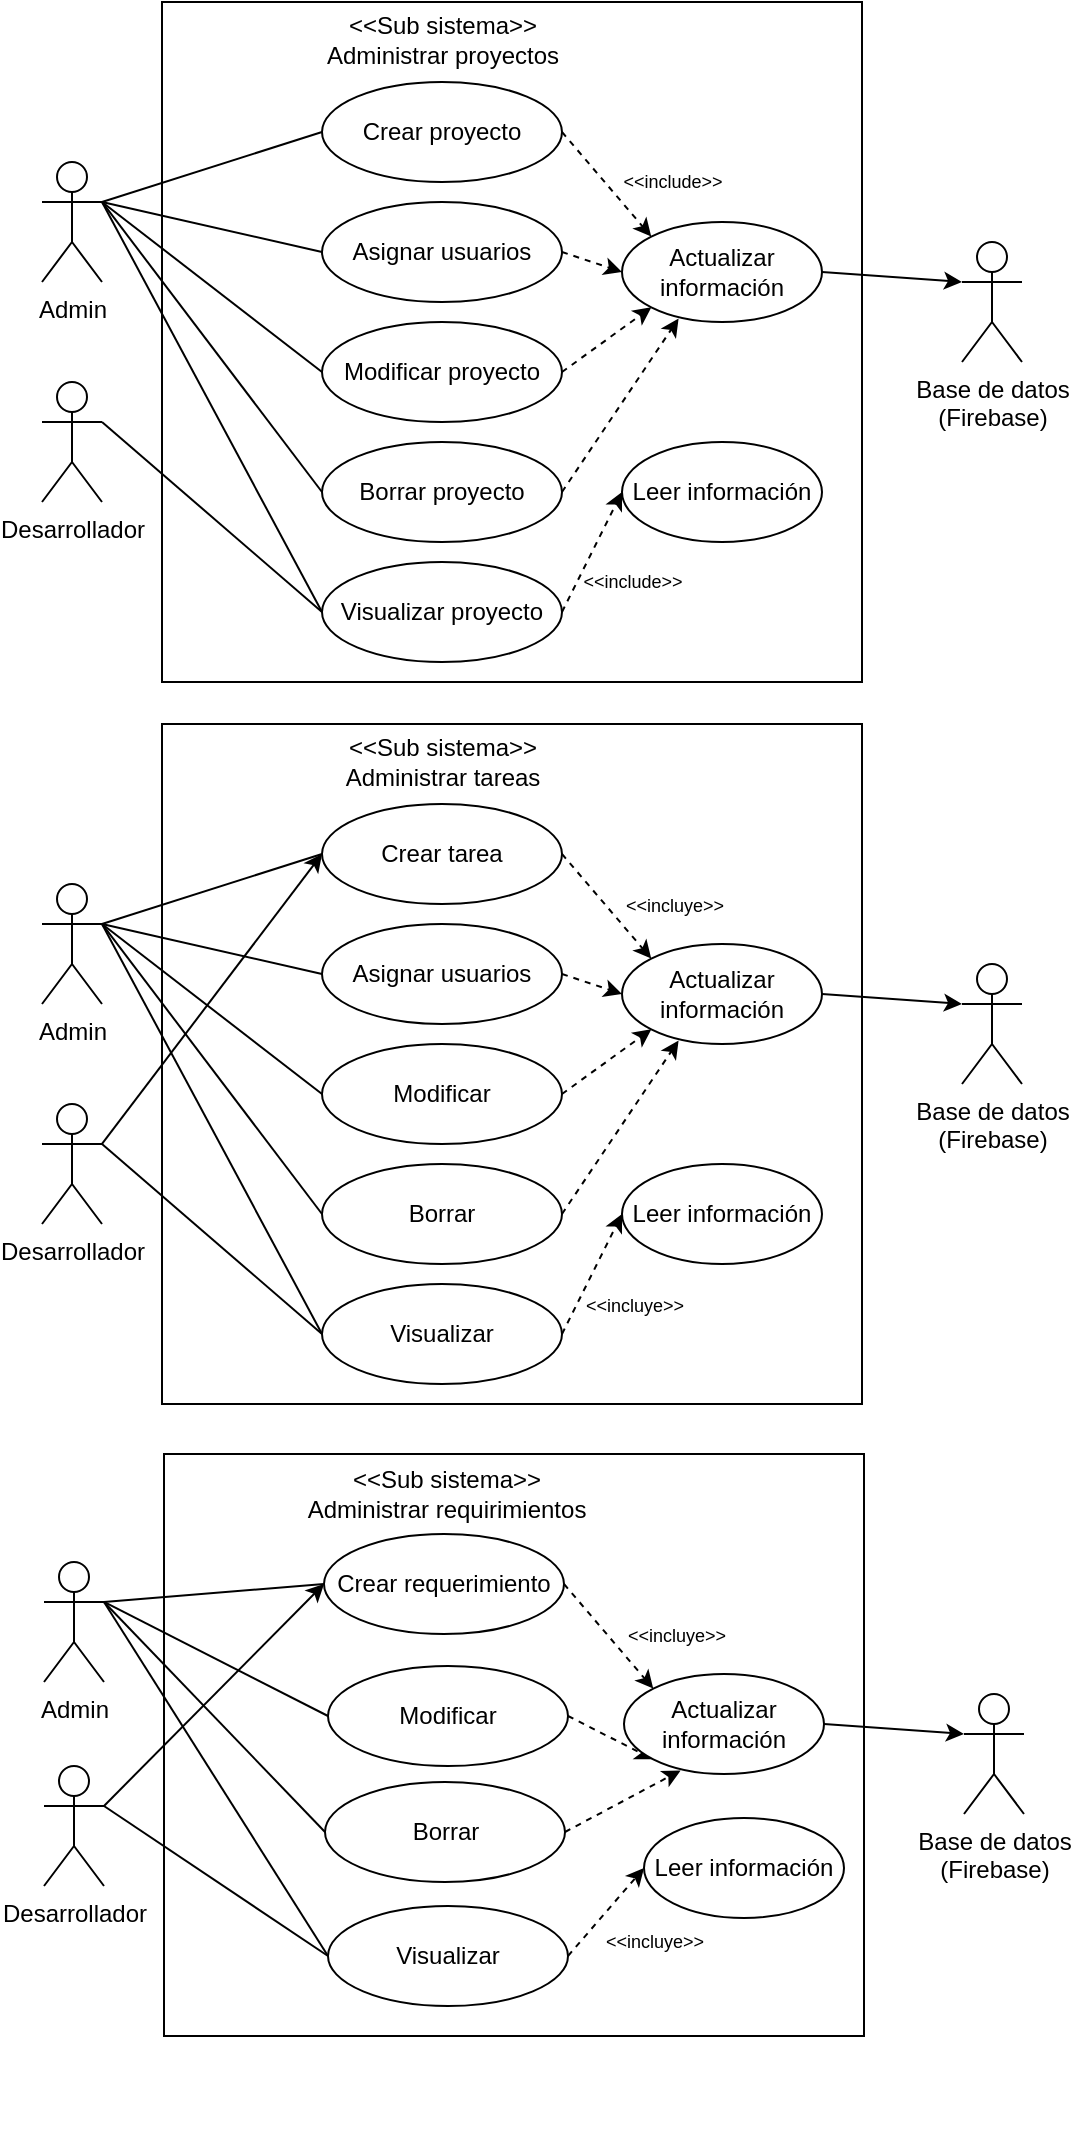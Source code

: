 <mxfile version="26.2.14">
  <diagram name="Page-1" id="r1gqqM0i9GKPcq_8EENj">
    <mxGraphModel dx="1303" dy="760" grid="0" gridSize="10" guides="1" tooltips="1" connect="1" arrows="1" fold="1" page="1" pageScale="1" pageWidth="850" pageHeight="1100" math="0" shadow="0">
      <root>
        <mxCell id="0" />
        <mxCell id="1" parent="0" />
        <mxCell id="-OMRtR1ukcJp4NZzfe01-68" value="" style="group" vertex="1" connectable="0" parent="1">
          <mxGeometry x="170" y="149" width="490" height="341" as="geometry" />
        </mxCell>
        <mxCell id="-OMRtR1ukcJp4NZzfe01-5" value="" style="rounded=0;whiteSpace=wrap;html=1;" vertex="1" parent="-OMRtR1ukcJp4NZzfe01-68">
          <mxGeometry x="60" y="1" width="350" height="340" as="geometry" />
        </mxCell>
        <mxCell id="-OMRtR1ukcJp4NZzfe01-20" style="edgeStyle=none;rounded=0;orthogonalLoop=1;jettySize=auto;html=1;exitX=1;exitY=0.333;exitDx=0;exitDy=0;exitPerimeter=0;entryX=0;entryY=0.5;entryDx=0;entryDy=0;endArrow=none;startFill=0;" edge="1" parent="-OMRtR1ukcJp4NZzfe01-68" source="-OMRtR1ukcJp4NZzfe01-1" target="-OMRtR1ukcJp4NZzfe01-6">
          <mxGeometry relative="1" as="geometry" />
        </mxCell>
        <mxCell id="-OMRtR1ukcJp4NZzfe01-21" style="edgeStyle=none;rounded=0;orthogonalLoop=1;jettySize=auto;html=1;exitX=1;exitY=0.333;exitDx=0;exitDy=0;exitPerimeter=0;entryX=0;entryY=0.5;entryDx=0;entryDy=0;endArrow=none;startFill=0;" edge="1" parent="-OMRtR1ukcJp4NZzfe01-68" source="-OMRtR1ukcJp4NZzfe01-1" target="-OMRtR1ukcJp4NZzfe01-7">
          <mxGeometry relative="1" as="geometry" />
        </mxCell>
        <mxCell id="-OMRtR1ukcJp4NZzfe01-22" style="edgeStyle=none;rounded=0;orthogonalLoop=1;jettySize=auto;html=1;exitX=1;exitY=0.333;exitDx=0;exitDy=0;exitPerimeter=0;entryX=0;entryY=0.5;entryDx=0;entryDy=0;endArrow=none;startFill=0;" edge="1" parent="-OMRtR1ukcJp4NZzfe01-68" source="-OMRtR1ukcJp4NZzfe01-1" target="-OMRtR1ukcJp4NZzfe01-11">
          <mxGeometry relative="1" as="geometry" />
        </mxCell>
        <mxCell id="-OMRtR1ukcJp4NZzfe01-24" style="edgeStyle=none;rounded=0;orthogonalLoop=1;jettySize=auto;html=1;exitX=1;exitY=0.333;exitDx=0;exitDy=0;exitPerimeter=0;entryX=0;entryY=0.5;entryDx=0;entryDy=0;endArrow=none;startFill=0;" edge="1" parent="-OMRtR1ukcJp4NZzfe01-68" source="-OMRtR1ukcJp4NZzfe01-1" target="-OMRtR1ukcJp4NZzfe01-12">
          <mxGeometry relative="1" as="geometry" />
        </mxCell>
        <mxCell id="-OMRtR1ukcJp4NZzfe01-25" style="edgeStyle=none;rounded=0;orthogonalLoop=1;jettySize=auto;html=1;exitX=1;exitY=0.333;exitDx=0;exitDy=0;exitPerimeter=0;entryX=0;entryY=0.5;entryDx=0;entryDy=0;endArrow=none;startFill=0;" edge="1" parent="-OMRtR1ukcJp4NZzfe01-68" source="-OMRtR1ukcJp4NZzfe01-1" target="-OMRtR1ukcJp4NZzfe01-8">
          <mxGeometry relative="1" as="geometry" />
        </mxCell>
        <mxCell id="-OMRtR1ukcJp4NZzfe01-1" value="Admin" style="shape=umlActor;verticalLabelPosition=bottom;verticalAlign=top;html=1;outlineConnect=0;" vertex="1" parent="-OMRtR1ukcJp4NZzfe01-68">
          <mxGeometry y="81" width="30" height="60" as="geometry" />
        </mxCell>
        <mxCell id="-OMRtR1ukcJp4NZzfe01-26" style="edgeStyle=none;rounded=0;orthogonalLoop=1;jettySize=auto;html=1;exitX=1;exitY=0.333;exitDx=0;exitDy=0;exitPerimeter=0;entryX=0;entryY=0.5;entryDx=0;entryDy=0;endArrow=none;startFill=0;" edge="1" parent="-OMRtR1ukcJp4NZzfe01-68" source="-OMRtR1ukcJp4NZzfe01-2" target="-OMRtR1ukcJp4NZzfe01-8">
          <mxGeometry relative="1" as="geometry" />
        </mxCell>
        <mxCell id="-OMRtR1ukcJp4NZzfe01-2" value="Desarrollador" style="shape=umlActor;verticalLabelPosition=bottom;verticalAlign=top;html=1;outlineConnect=0;" vertex="1" parent="-OMRtR1ukcJp4NZzfe01-68">
          <mxGeometry y="191" width="30" height="60" as="geometry" />
        </mxCell>
        <mxCell id="-OMRtR1ukcJp4NZzfe01-34" style="edgeStyle=none;rounded=0;orthogonalLoop=1;jettySize=auto;html=1;exitX=1;exitY=0.5;exitDx=0;exitDy=0;entryX=0;entryY=0;entryDx=0;entryDy=0;dashed=1;" edge="1" parent="-OMRtR1ukcJp4NZzfe01-68" source="-OMRtR1ukcJp4NZzfe01-6" target="-OMRtR1ukcJp4NZzfe01-32">
          <mxGeometry relative="1" as="geometry" />
        </mxCell>
        <mxCell id="-OMRtR1ukcJp4NZzfe01-6" value="Crear proyecto" style="ellipse;whiteSpace=wrap;html=1;" vertex="1" parent="-OMRtR1ukcJp4NZzfe01-68">
          <mxGeometry x="140" y="41" width="120" height="50" as="geometry" />
        </mxCell>
        <mxCell id="-OMRtR1ukcJp4NZzfe01-35" style="edgeStyle=none;rounded=0;orthogonalLoop=1;jettySize=auto;html=1;exitX=1;exitY=0.5;exitDx=0;exitDy=0;entryX=0;entryY=0.5;entryDx=0;entryDy=0;dashed=1;" edge="1" parent="-OMRtR1ukcJp4NZzfe01-68" source="-OMRtR1ukcJp4NZzfe01-7" target="-OMRtR1ukcJp4NZzfe01-32">
          <mxGeometry relative="1" as="geometry" />
        </mxCell>
        <mxCell id="-OMRtR1ukcJp4NZzfe01-7" value="Asignar usuarios" style="ellipse;whiteSpace=wrap;html=1;" vertex="1" parent="-OMRtR1ukcJp4NZzfe01-68">
          <mxGeometry x="140" y="101" width="120" height="50" as="geometry" />
        </mxCell>
        <mxCell id="-OMRtR1ukcJp4NZzfe01-38" style="edgeStyle=none;rounded=0;orthogonalLoop=1;jettySize=auto;html=1;exitX=1;exitY=0.5;exitDx=0;exitDy=0;entryX=0;entryY=0.5;entryDx=0;entryDy=0;dashed=1;" edge="1" parent="-OMRtR1ukcJp4NZzfe01-68" source="-OMRtR1ukcJp4NZzfe01-8" target="-OMRtR1ukcJp4NZzfe01-33">
          <mxGeometry relative="1" as="geometry" />
        </mxCell>
        <mxCell id="-OMRtR1ukcJp4NZzfe01-8" value="Visualizar proyecto" style="ellipse;whiteSpace=wrap;html=1;" vertex="1" parent="-OMRtR1ukcJp4NZzfe01-68">
          <mxGeometry x="140" y="281" width="120" height="50" as="geometry" />
        </mxCell>
        <mxCell id="-OMRtR1ukcJp4NZzfe01-36" style="edgeStyle=none;rounded=0;orthogonalLoop=1;jettySize=auto;html=1;exitX=1;exitY=0.5;exitDx=0;exitDy=0;entryX=0;entryY=1;entryDx=0;entryDy=0;dashed=1;" edge="1" parent="-OMRtR1ukcJp4NZzfe01-68" source="-OMRtR1ukcJp4NZzfe01-11" target="-OMRtR1ukcJp4NZzfe01-32">
          <mxGeometry relative="1" as="geometry" />
        </mxCell>
        <mxCell id="-OMRtR1ukcJp4NZzfe01-11" value="Modificar proyecto" style="ellipse;whiteSpace=wrap;html=1;" vertex="1" parent="-OMRtR1ukcJp4NZzfe01-68">
          <mxGeometry x="140" y="161" width="120" height="50" as="geometry" />
        </mxCell>
        <mxCell id="-OMRtR1ukcJp4NZzfe01-12" value="Borrar proyecto" style="ellipse;whiteSpace=wrap;html=1;" vertex="1" parent="-OMRtR1ukcJp4NZzfe01-68">
          <mxGeometry x="140" y="221" width="120" height="50" as="geometry" />
        </mxCell>
        <mxCell id="-OMRtR1ukcJp4NZzfe01-18" value="&lt;div&gt;&amp;lt;&amp;lt;Sub sistema&amp;gt;&amp;gt;&lt;/div&gt;Administrar proyectos" style="text;html=1;align=center;verticalAlign=middle;resizable=0;points=[];autosize=1;strokeColor=none;fillColor=none;" vertex="1" parent="-OMRtR1ukcJp4NZzfe01-68">
          <mxGeometry x="130" width="140" height="40" as="geometry" />
        </mxCell>
        <mxCell id="-OMRtR1ukcJp4NZzfe01-19" value="Base de datos&lt;div&gt;(Firebase)&lt;/div&gt;" style="shape=umlActor;verticalLabelPosition=bottom;verticalAlign=top;html=1;outlineConnect=0;" vertex="1" parent="-OMRtR1ukcJp4NZzfe01-68">
          <mxGeometry x="460" y="121" width="30" height="60" as="geometry" />
        </mxCell>
        <mxCell id="-OMRtR1ukcJp4NZzfe01-32" value="Actualizar&lt;div&gt;información&lt;/div&gt;" style="ellipse;whiteSpace=wrap;html=1;" vertex="1" parent="-OMRtR1ukcJp4NZzfe01-68">
          <mxGeometry x="290" y="111" width="100" height="50" as="geometry" />
        </mxCell>
        <mxCell id="-OMRtR1ukcJp4NZzfe01-33" value="Leer información" style="ellipse;whiteSpace=wrap;html=1;" vertex="1" parent="-OMRtR1ukcJp4NZzfe01-68">
          <mxGeometry x="290" y="221" width="100" height="50" as="geometry" />
        </mxCell>
        <mxCell id="-OMRtR1ukcJp4NZzfe01-37" style="edgeStyle=none;rounded=0;orthogonalLoop=1;jettySize=auto;html=1;exitX=1;exitY=0.5;exitDx=0;exitDy=0;entryX=0.283;entryY=0.965;entryDx=0;entryDy=0;entryPerimeter=0;dashed=1;" edge="1" parent="-OMRtR1ukcJp4NZzfe01-68" source="-OMRtR1ukcJp4NZzfe01-12" target="-OMRtR1ukcJp4NZzfe01-32">
          <mxGeometry relative="1" as="geometry" />
        </mxCell>
        <mxCell id="-OMRtR1ukcJp4NZzfe01-39" style="edgeStyle=none;rounded=0;orthogonalLoop=1;jettySize=auto;html=1;exitX=1;exitY=0.5;exitDx=0;exitDy=0;entryX=0;entryY=0.333;entryDx=0;entryDy=0;entryPerimeter=0;" edge="1" parent="-OMRtR1ukcJp4NZzfe01-68" source="-OMRtR1ukcJp4NZzfe01-32" target="-OMRtR1ukcJp4NZzfe01-19">
          <mxGeometry relative="1" as="geometry" />
        </mxCell>
        <mxCell id="-OMRtR1ukcJp4NZzfe01-40" value="&amp;lt;&amp;lt;include&amp;gt;&amp;gt;" style="text;html=1;align=center;verticalAlign=middle;resizable=0;points=[];autosize=1;strokeColor=none;fillColor=none;fontSize=9;" vertex="1" parent="-OMRtR1ukcJp4NZzfe01-68">
          <mxGeometry x="280" y="81" width="70" height="20" as="geometry" />
        </mxCell>
        <mxCell id="-OMRtR1ukcJp4NZzfe01-41" value="&amp;lt;&amp;lt;include&amp;gt;&amp;gt;" style="text;html=1;align=center;verticalAlign=middle;resizable=0;points=[];autosize=1;strokeColor=none;fillColor=none;fontSize=9;" vertex="1" parent="-OMRtR1ukcJp4NZzfe01-68">
          <mxGeometry x="260" y="281" width="70" height="20" as="geometry" />
        </mxCell>
        <mxCell id="-OMRtR1ukcJp4NZzfe01-69" value="" style="group" vertex="1" connectable="0" parent="1">
          <mxGeometry x="170" y="510" width="490" height="341" as="geometry" />
        </mxCell>
        <mxCell id="-OMRtR1ukcJp4NZzfe01-70" value="" style="rounded=0;whiteSpace=wrap;html=1;" vertex="1" parent="-OMRtR1ukcJp4NZzfe01-69">
          <mxGeometry x="60" y="1" width="350" height="340" as="geometry" />
        </mxCell>
        <mxCell id="-OMRtR1ukcJp4NZzfe01-71" style="edgeStyle=none;rounded=0;orthogonalLoop=1;jettySize=auto;html=1;exitX=1;exitY=0.333;exitDx=0;exitDy=0;exitPerimeter=0;entryX=0;entryY=0.5;entryDx=0;entryDy=0;endArrow=none;startFill=0;" edge="1" parent="-OMRtR1ukcJp4NZzfe01-69" source="-OMRtR1ukcJp4NZzfe01-76" target="-OMRtR1ukcJp4NZzfe01-80">
          <mxGeometry relative="1" as="geometry" />
        </mxCell>
        <mxCell id="-OMRtR1ukcJp4NZzfe01-72" style="edgeStyle=none;rounded=0;orthogonalLoop=1;jettySize=auto;html=1;exitX=1;exitY=0.333;exitDx=0;exitDy=0;exitPerimeter=0;entryX=0;entryY=0.5;entryDx=0;entryDy=0;endArrow=none;startFill=0;" edge="1" parent="-OMRtR1ukcJp4NZzfe01-69" source="-OMRtR1ukcJp4NZzfe01-76" target="-OMRtR1ukcJp4NZzfe01-82">
          <mxGeometry relative="1" as="geometry" />
        </mxCell>
        <mxCell id="-OMRtR1ukcJp4NZzfe01-73" style="edgeStyle=none;rounded=0;orthogonalLoop=1;jettySize=auto;html=1;exitX=1;exitY=0.333;exitDx=0;exitDy=0;exitPerimeter=0;entryX=0;entryY=0.5;entryDx=0;entryDy=0;endArrow=none;startFill=0;" edge="1" parent="-OMRtR1ukcJp4NZzfe01-69" source="-OMRtR1ukcJp4NZzfe01-76" target="-OMRtR1ukcJp4NZzfe01-86">
          <mxGeometry relative="1" as="geometry" />
        </mxCell>
        <mxCell id="-OMRtR1ukcJp4NZzfe01-74" style="edgeStyle=none;rounded=0;orthogonalLoop=1;jettySize=auto;html=1;exitX=1;exitY=0.333;exitDx=0;exitDy=0;exitPerimeter=0;entryX=0;entryY=0.5;entryDx=0;entryDy=0;endArrow=none;startFill=0;" edge="1" parent="-OMRtR1ukcJp4NZzfe01-69" source="-OMRtR1ukcJp4NZzfe01-76" target="-OMRtR1ukcJp4NZzfe01-87">
          <mxGeometry relative="1" as="geometry" />
        </mxCell>
        <mxCell id="-OMRtR1ukcJp4NZzfe01-75" style="edgeStyle=none;rounded=0;orthogonalLoop=1;jettySize=auto;html=1;exitX=1;exitY=0.333;exitDx=0;exitDy=0;exitPerimeter=0;entryX=0;entryY=0.5;entryDx=0;entryDy=0;endArrow=none;startFill=0;" edge="1" parent="-OMRtR1ukcJp4NZzfe01-69" source="-OMRtR1ukcJp4NZzfe01-76" target="-OMRtR1ukcJp4NZzfe01-84">
          <mxGeometry relative="1" as="geometry" />
        </mxCell>
        <mxCell id="-OMRtR1ukcJp4NZzfe01-76" value="Admin" style="shape=umlActor;verticalLabelPosition=bottom;verticalAlign=top;html=1;outlineConnect=0;" vertex="1" parent="-OMRtR1ukcJp4NZzfe01-69">
          <mxGeometry y="81" width="30" height="60" as="geometry" />
        </mxCell>
        <mxCell id="-OMRtR1ukcJp4NZzfe01-77" style="edgeStyle=none;rounded=0;orthogonalLoop=1;jettySize=auto;html=1;exitX=1;exitY=0.333;exitDx=0;exitDy=0;exitPerimeter=0;entryX=0;entryY=0.5;entryDx=0;entryDy=0;endArrow=none;startFill=0;" edge="1" parent="-OMRtR1ukcJp4NZzfe01-69" source="-OMRtR1ukcJp4NZzfe01-78" target="-OMRtR1ukcJp4NZzfe01-84">
          <mxGeometry relative="1" as="geometry" />
        </mxCell>
        <mxCell id="-OMRtR1ukcJp4NZzfe01-96" style="edgeStyle=none;rounded=0;orthogonalLoop=1;jettySize=auto;html=1;exitX=1;exitY=0.333;exitDx=0;exitDy=0;exitPerimeter=0;entryX=0;entryY=0.5;entryDx=0;entryDy=0;" edge="1" parent="-OMRtR1ukcJp4NZzfe01-69" source="-OMRtR1ukcJp4NZzfe01-78" target="-OMRtR1ukcJp4NZzfe01-80">
          <mxGeometry relative="1" as="geometry" />
        </mxCell>
        <mxCell id="-OMRtR1ukcJp4NZzfe01-78" value="Desarrollador" style="shape=umlActor;verticalLabelPosition=bottom;verticalAlign=top;html=1;outlineConnect=0;" vertex="1" parent="-OMRtR1ukcJp4NZzfe01-69">
          <mxGeometry y="191" width="30" height="60" as="geometry" />
        </mxCell>
        <mxCell id="-OMRtR1ukcJp4NZzfe01-79" style="edgeStyle=none;rounded=0;orthogonalLoop=1;jettySize=auto;html=1;exitX=1;exitY=0.5;exitDx=0;exitDy=0;entryX=0;entryY=0;entryDx=0;entryDy=0;dashed=1;" edge="1" parent="-OMRtR1ukcJp4NZzfe01-69" source="-OMRtR1ukcJp4NZzfe01-80" target="-OMRtR1ukcJp4NZzfe01-90">
          <mxGeometry relative="1" as="geometry" />
        </mxCell>
        <mxCell id="-OMRtR1ukcJp4NZzfe01-80" value="Crear tarea" style="ellipse;whiteSpace=wrap;html=1;" vertex="1" parent="-OMRtR1ukcJp4NZzfe01-69">
          <mxGeometry x="140" y="41" width="120" height="50" as="geometry" />
        </mxCell>
        <mxCell id="-OMRtR1ukcJp4NZzfe01-81" style="edgeStyle=none;rounded=0;orthogonalLoop=1;jettySize=auto;html=1;exitX=1;exitY=0.5;exitDx=0;exitDy=0;entryX=0;entryY=0.5;entryDx=0;entryDy=0;dashed=1;" edge="1" parent="-OMRtR1ukcJp4NZzfe01-69" source="-OMRtR1ukcJp4NZzfe01-82" target="-OMRtR1ukcJp4NZzfe01-90">
          <mxGeometry relative="1" as="geometry" />
        </mxCell>
        <mxCell id="-OMRtR1ukcJp4NZzfe01-82" value="Asignar usuarios" style="ellipse;whiteSpace=wrap;html=1;" vertex="1" parent="-OMRtR1ukcJp4NZzfe01-69">
          <mxGeometry x="140" y="101" width="120" height="50" as="geometry" />
        </mxCell>
        <mxCell id="-OMRtR1ukcJp4NZzfe01-83" style="edgeStyle=none;rounded=0;orthogonalLoop=1;jettySize=auto;html=1;exitX=1;exitY=0.5;exitDx=0;exitDy=0;entryX=0;entryY=0.5;entryDx=0;entryDy=0;dashed=1;" edge="1" parent="-OMRtR1ukcJp4NZzfe01-69" source="-OMRtR1ukcJp4NZzfe01-84" target="-OMRtR1ukcJp4NZzfe01-91">
          <mxGeometry relative="1" as="geometry" />
        </mxCell>
        <mxCell id="-OMRtR1ukcJp4NZzfe01-84" value="Visualizar" style="ellipse;whiteSpace=wrap;html=1;" vertex="1" parent="-OMRtR1ukcJp4NZzfe01-69">
          <mxGeometry x="140" y="281" width="120" height="50" as="geometry" />
        </mxCell>
        <mxCell id="-OMRtR1ukcJp4NZzfe01-85" style="edgeStyle=none;rounded=0;orthogonalLoop=1;jettySize=auto;html=1;exitX=1;exitY=0.5;exitDx=0;exitDy=0;entryX=0;entryY=1;entryDx=0;entryDy=0;dashed=1;" edge="1" parent="-OMRtR1ukcJp4NZzfe01-69" source="-OMRtR1ukcJp4NZzfe01-86" target="-OMRtR1ukcJp4NZzfe01-90">
          <mxGeometry relative="1" as="geometry" />
        </mxCell>
        <mxCell id="-OMRtR1ukcJp4NZzfe01-86" value="Modificar" style="ellipse;whiteSpace=wrap;html=1;" vertex="1" parent="-OMRtR1ukcJp4NZzfe01-69">
          <mxGeometry x="140" y="161" width="120" height="50" as="geometry" />
        </mxCell>
        <mxCell id="-OMRtR1ukcJp4NZzfe01-87" value="Borrar" style="ellipse;whiteSpace=wrap;html=1;" vertex="1" parent="-OMRtR1ukcJp4NZzfe01-69">
          <mxGeometry x="140" y="221" width="120" height="50" as="geometry" />
        </mxCell>
        <mxCell id="-OMRtR1ukcJp4NZzfe01-88" value="&lt;div&gt;&amp;lt;&amp;lt;Sub sistema&amp;gt;&amp;gt;&lt;/div&gt;Administrar tareas" style="text;html=1;align=center;verticalAlign=middle;resizable=0;points=[];autosize=1;strokeColor=none;fillColor=none;" vertex="1" parent="-OMRtR1ukcJp4NZzfe01-69">
          <mxGeometry x="140" width="120" height="40" as="geometry" />
        </mxCell>
        <mxCell id="-OMRtR1ukcJp4NZzfe01-89" value="Base de datos&lt;div&gt;(Firebase)&lt;/div&gt;" style="shape=umlActor;verticalLabelPosition=bottom;verticalAlign=top;html=1;outlineConnect=0;" vertex="1" parent="-OMRtR1ukcJp4NZzfe01-69">
          <mxGeometry x="460" y="121" width="30" height="60" as="geometry" />
        </mxCell>
        <mxCell id="-OMRtR1ukcJp4NZzfe01-90" value="Actualizar&lt;div&gt;información&lt;/div&gt;" style="ellipse;whiteSpace=wrap;html=1;" vertex="1" parent="-OMRtR1ukcJp4NZzfe01-69">
          <mxGeometry x="290" y="111" width="100" height="50" as="geometry" />
        </mxCell>
        <mxCell id="-OMRtR1ukcJp4NZzfe01-91" value="Leer información" style="ellipse;whiteSpace=wrap;html=1;" vertex="1" parent="-OMRtR1ukcJp4NZzfe01-69">
          <mxGeometry x="290" y="221" width="100" height="50" as="geometry" />
        </mxCell>
        <mxCell id="-OMRtR1ukcJp4NZzfe01-92" style="edgeStyle=none;rounded=0;orthogonalLoop=1;jettySize=auto;html=1;exitX=1;exitY=0.5;exitDx=0;exitDy=0;entryX=0.283;entryY=0.965;entryDx=0;entryDy=0;entryPerimeter=0;dashed=1;" edge="1" parent="-OMRtR1ukcJp4NZzfe01-69" source="-OMRtR1ukcJp4NZzfe01-87" target="-OMRtR1ukcJp4NZzfe01-90">
          <mxGeometry relative="1" as="geometry" />
        </mxCell>
        <mxCell id="-OMRtR1ukcJp4NZzfe01-93" style="edgeStyle=none;rounded=0;orthogonalLoop=1;jettySize=auto;html=1;exitX=1;exitY=0.5;exitDx=0;exitDy=0;entryX=0;entryY=0.333;entryDx=0;entryDy=0;entryPerimeter=0;" edge="1" parent="-OMRtR1ukcJp4NZzfe01-69" source="-OMRtR1ukcJp4NZzfe01-90" target="-OMRtR1ukcJp4NZzfe01-89">
          <mxGeometry relative="1" as="geometry" />
        </mxCell>
        <mxCell id="-OMRtR1ukcJp4NZzfe01-94" value="&amp;lt;&amp;lt;incluye&amp;gt;&amp;gt;" style="text;html=1;align=center;verticalAlign=middle;resizable=0;points=[];autosize=1;strokeColor=none;fillColor=none;fontSize=9;" vertex="1" parent="-OMRtR1ukcJp4NZzfe01-69">
          <mxGeometry x="282" y="80" width="67" height="23" as="geometry" />
        </mxCell>
        <mxCell id="-OMRtR1ukcJp4NZzfe01-95" value="&amp;lt;&amp;lt;incluye&amp;gt;&amp;gt;" style="text;html=1;align=center;verticalAlign=middle;resizable=0;points=[];autosize=1;strokeColor=none;fillColor=none;fontSize=9;" vertex="1" parent="-OMRtR1ukcJp4NZzfe01-69">
          <mxGeometry x="262" y="280" width="67" height="23" as="geometry" />
        </mxCell>
        <mxCell id="-OMRtR1ukcJp4NZzfe01-123" value="" style="group" vertex="1" connectable="0" parent="1">
          <mxGeometry x="171" y="875" width="490" height="341" as="geometry" />
        </mxCell>
        <mxCell id="-OMRtR1ukcJp4NZzfe01-124" value="" style="rounded=0;whiteSpace=wrap;html=1;" vertex="1" parent="-OMRtR1ukcJp4NZzfe01-123">
          <mxGeometry x="60" y="1" width="350" height="291" as="geometry" />
        </mxCell>
        <mxCell id="-OMRtR1ukcJp4NZzfe01-125" style="edgeStyle=none;rounded=0;orthogonalLoop=1;jettySize=auto;html=1;exitX=1;exitY=0.333;exitDx=0;exitDy=0;exitPerimeter=0;entryX=0;entryY=0.5;entryDx=0;entryDy=0;endArrow=none;startFill=0;" edge="1" parent="-OMRtR1ukcJp4NZzfe01-123" source="-OMRtR1ukcJp4NZzfe01-130" target="-OMRtR1ukcJp4NZzfe01-135">
          <mxGeometry relative="1" as="geometry" />
        </mxCell>
        <mxCell id="-OMRtR1ukcJp4NZzfe01-127" style="edgeStyle=none;rounded=0;orthogonalLoop=1;jettySize=auto;html=1;exitX=1;exitY=0.333;exitDx=0;exitDy=0;exitPerimeter=0;entryX=0;entryY=0.5;entryDx=0;entryDy=0;endArrow=none;startFill=0;" edge="1" parent="-OMRtR1ukcJp4NZzfe01-123" source="-OMRtR1ukcJp4NZzfe01-130" target="-OMRtR1ukcJp4NZzfe01-141">
          <mxGeometry relative="1" as="geometry" />
        </mxCell>
        <mxCell id="-OMRtR1ukcJp4NZzfe01-128" style="edgeStyle=none;rounded=0;orthogonalLoop=1;jettySize=auto;html=1;exitX=1;exitY=0.333;exitDx=0;exitDy=0;exitPerimeter=0;entryX=0;entryY=0.5;entryDx=0;entryDy=0;endArrow=none;startFill=0;" edge="1" parent="-OMRtR1ukcJp4NZzfe01-123" source="-OMRtR1ukcJp4NZzfe01-130" target="-OMRtR1ukcJp4NZzfe01-142">
          <mxGeometry relative="1" as="geometry" />
        </mxCell>
        <mxCell id="-OMRtR1ukcJp4NZzfe01-129" style="edgeStyle=none;rounded=0;orthogonalLoop=1;jettySize=auto;html=1;exitX=1;exitY=0.333;exitDx=0;exitDy=0;exitPerimeter=0;entryX=0;entryY=0.5;entryDx=0;entryDy=0;endArrow=none;startFill=0;" edge="1" parent="-OMRtR1ukcJp4NZzfe01-123" source="-OMRtR1ukcJp4NZzfe01-130" target="-OMRtR1ukcJp4NZzfe01-139">
          <mxGeometry relative="1" as="geometry" />
        </mxCell>
        <mxCell id="-OMRtR1ukcJp4NZzfe01-130" value="Admin" style="shape=umlActor;verticalLabelPosition=bottom;verticalAlign=top;html=1;outlineConnect=0;" vertex="1" parent="-OMRtR1ukcJp4NZzfe01-123">
          <mxGeometry y="55" width="30" height="60" as="geometry" />
        </mxCell>
        <mxCell id="-OMRtR1ukcJp4NZzfe01-131" style="edgeStyle=none;rounded=0;orthogonalLoop=1;jettySize=auto;html=1;exitX=1;exitY=0.333;exitDx=0;exitDy=0;exitPerimeter=0;entryX=0;entryY=0.5;entryDx=0;entryDy=0;endArrow=none;startFill=0;" edge="1" parent="-OMRtR1ukcJp4NZzfe01-123" source="-OMRtR1ukcJp4NZzfe01-133" target="-OMRtR1ukcJp4NZzfe01-139">
          <mxGeometry relative="1" as="geometry" />
        </mxCell>
        <mxCell id="-OMRtR1ukcJp4NZzfe01-132" style="edgeStyle=none;rounded=0;orthogonalLoop=1;jettySize=auto;html=1;exitX=1;exitY=0.333;exitDx=0;exitDy=0;exitPerimeter=0;entryX=0;entryY=0.5;entryDx=0;entryDy=0;" edge="1" parent="-OMRtR1ukcJp4NZzfe01-123" source="-OMRtR1ukcJp4NZzfe01-133" target="-OMRtR1ukcJp4NZzfe01-135">
          <mxGeometry relative="1" as="geometry" />
        </mxCell>
        <mxCell id="-OMRtR1ukcJp4NZzfe01-133" value="Desarrollador" style="shape=umlActor;verticalLabelPosition=bottom;verticalAlign=top;html=1;outlineConnect=0;" vertex="1" parent="-OMRtR1ukcJp4NZzfe01-123">
          <mxGeometry y="157" width="30" height="60" as="geometry" />
        </mxCell>
        <mxCell id="-OMRtR1ukcJp4NZzfe01-134" style="edgeStyle=none;rounded=0;orthogonalLoop=1;jettySize=auto;html=1;exitX=1;exitY=0.5;exitDx=0;exitDy=0;entryX=0;entryY=0;entryDx=0;entryDy=0;dashed=1;" edge="1" parent="-OMRtR1ukcJp4NZzfe01-123" source="-OMRtR1ukcJp4NZzfe01-135" target="-OMRtR1ukcJp4NZzfe01-145">
          <mxGeometry relative="1" as="geometry" />
        </mxCell>
        <mxCell id="-OMRtR1ukcJp4NZzfe01-135" value="Crear requerimiento" style="ellipse;whiteSpace=wrap;html=1;" vertex="1" parent="-OMRtR1ukcJp4NZzfe01-123">
          <mxGeometry x="140" y="41" width="120" height="50" as="geometry" />
        </mxCell>
        <mxCell id="-OMRtR1ukcJp4NZzfe01-138" style="edgeStyle=none;rounded=0;orthogonalLoop=1;jettySize=auto;html=1;exitX=1;exitY=0.5;exitDx=0;exitDy=0;entryX=0;entryY=0.5;entryDx=0;entryDy=0;dashed=1;" edge="1" parent="-OMRtR1ukcJp4NZzfe01-123" source="-OMRtR1ukcJp4NZzfe01-139" target="-OMRtR1ukcJp4NZzfe01-146">
          <mxGeometry relative="1" as="geometry" />
        </mxCell>
        <mxCell id="-OMRtR1ukcJp4NZzfe01-139" value="Visualizar" style="ellipse;whiteSpace=wrap;html=1;" vertex="1" parent="-OMRtR1ukcJp4NZzfe01-123">
          <mxGeometry x="142" y="227" width="120" height="50" as="geometry" />
        </mxCell>
        <mxCell id="-OMRtR1ukcJp4NZzfe01-140" style="edgeStyle=none;rounded=0;orthogonalLoop=1;jettySize=auto;html=1;exitX=1;exitY=0.5;exitDx=0;exitDy=0;entryX=0;entryY=1;entryDx=0;entryDy=0;dashed=1;" edge="1" parent="-OMRtR1ukcJp4NZzfe01-123" source="-OMRtR1ukcJp4NZzfe01-141" target="-OMRtR1ukcJp4NZzfe01-145">
          <mxGeometry relative="1" as="geometry" />
        </mxCell>
        <mxCell id="-OMRtR1ukcJp4NZzfe01-141" value="Modificar" style="ellipse;whiteSpace=wrap;html=1;" vertex="1" parent="-OMRtR1ukcJp4NZzfe01-123">
          <mxGeometry x="142" y="107" width="120" height="50" as="geometry" />
        </mxCell>
        <mxCell id="-OMRtR1ukcJp4NZzfe01-142" value="Borrar" style="ellipse;whiteSpace=wrap;html=1;" vertex="1" parent="-OMRtR1ukcJp4NZzfe01-123">
          <mxGeometry x="140.5" y="165" width="120" height="50" as="geometry" />
        </mxCell>
        <mxCell id="-OMRtR1ukcJp4NZzfe01-143" value="&lt;div&gt;&amp;lt;&amp;lt;Sub sistema&amp;gt;&amp;gt;&lt;/div&gt;Administrar requirimientos" style="text;html=1;align=center;verticalAlign=middle;resizable=0;points=[];autosize=1;strokeColor=none;fillColor=none;" vertex="1" parent="-OMRtR1ukcJp4NZzfe01-123">
          <mxGeometry x="122" width="157" height="41" as="geometry" />
        </mxCell>
        <mxCell id="-OMRtR1ukcJp4NZzfe01-144" value="Base de datos&lt;div&gt;(Firebase)&lt;/div&gt;" style="shape=umlActor;verticalLabelPosition=bottom;verticalAlign=top;html=1;outlineConnect=0;" vertex="1" parent="-OMRtR1ukcJp4NZzfe01-123">
          <mxGeometry x="460" y="121" width="30" height="60" as="geometry" />
        </mxCell>
        <mxCell id="-OMRtR1ukcJp4NZzfe01-145" value="Actualizar&lt;div&gt;información&lt;/div&gt;" style="ellipse;whiteSpace=wrap;html=1;" vertex="1" parent="-OMRtR1ukcJp4NZzfe01-123">
          <mxGeometry x="290" y="111" width="100" height="50" as="geometry" />
        </mxCell>
        <mxCell id="-OMRtR1ukcJp4NZzfe01-146" value="Leer información" style="ellipse;whiteSpace=wrap;html=1;" vertex="1" parent="-OMRtR1ukcJp4NZzfe01-123">
          <mxGeometry x="300" y="183" width="100" height="50" as="geometry" />
        </mxCell>
        <mxCell id="-OMRtR1ukcJp4NZzfe01-147" style="edgeStyle=none;rounded=0;orthogonalLoop=1;jettySize=auto;html=1;exitX=1;exitY=0.5;exitDx=0;exitDy=0;entryX=0.283;entryY=0.965;entryDx=0;entryDy=0;entryPerimeter=0;dashed=1;" edge="1" parent="-OMRtR1ukcJp4NZzfe01-123" source="-OMRtR1ukcJp4NZzfe01-142" target="-OMRtR1ukcJp4NZzfe01-145">
          <mxGeometry relative="1" as="geometry" />
        </mxCell>
        <mxCell id="-OMRtR1ukcJp4NZzfe01-148" style="edgeStyle=none;rounded=0;orthogonalLoop=1;jettySize=auto;html=1;exitX=1;exitY=0.5;exitDx=0;exitDy=0;entryX=0;entryY=0.333;entryDx=0;entryDy=0;entryPerimeter=0;" edge="1" parent="-OMRtR1ukcJp4NZzfe01-123" source="-OMRtR1ukcJp4NZzfe01-145" target="-OMRtR1ukcJp4NZzfe01-144">
          <mxGeometry relative="1" as="geometry" />
        </mxCell>
        <mxCell id="-OMRtR1ukcJp4NZzfe01-149" value="&amp;lt;&amp;lt;incluye&amp;gt;&amp;gt;" style="text;html=1;align=center;verticalAlign=middle;resizable=0;points=[];autosize=1;strokeColor=none;fillColor=none;fontSize=9;" vertex="1" parent="-OMRtR1ukcJp4NZzfe01-123">
          <mxGeometry x="282" y="80" width="67" height="23" as="geometry" />
        </mxCell>
        <mxCell id="-OMRtR1ukcJp4NZzfe01-150" value="&amp;lt;&amp;lt;incluye&amp;gt;&amp;gt;" style="text;html=1;align=center;verticalAlign=middle;resizable=0;points=[];autosize=1;strokeColor=none;fillColor=none;fontSize=9;" vertex="1" parent="-OMRtR1ukcJp4NZzfe01-123">
          <mxGeometry x="271" y="233" width="67" height="23" as="geometry" />
        </mxCell>
      </root>
    </mxGraphModel>
  </diagram>
</mxfile>
